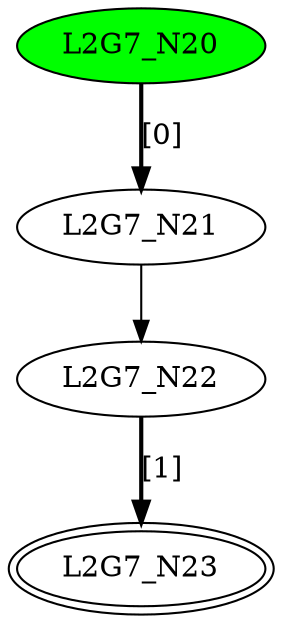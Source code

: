 digraph G7{
"L2G7_N20" [style=filled,fillcolor=green];
"L2G7_N21";
"L2G7_N22";
"L2G7_N23" [peripheries=2];
"L2G7_N20"->"L2G7_N21" [style = bold, label = "[0]"];
"L2G7_N22"->"L2G7_N23" [style = bold, label = "[1]"];
"L2G7_N21"->"L2G7_N22";
}

